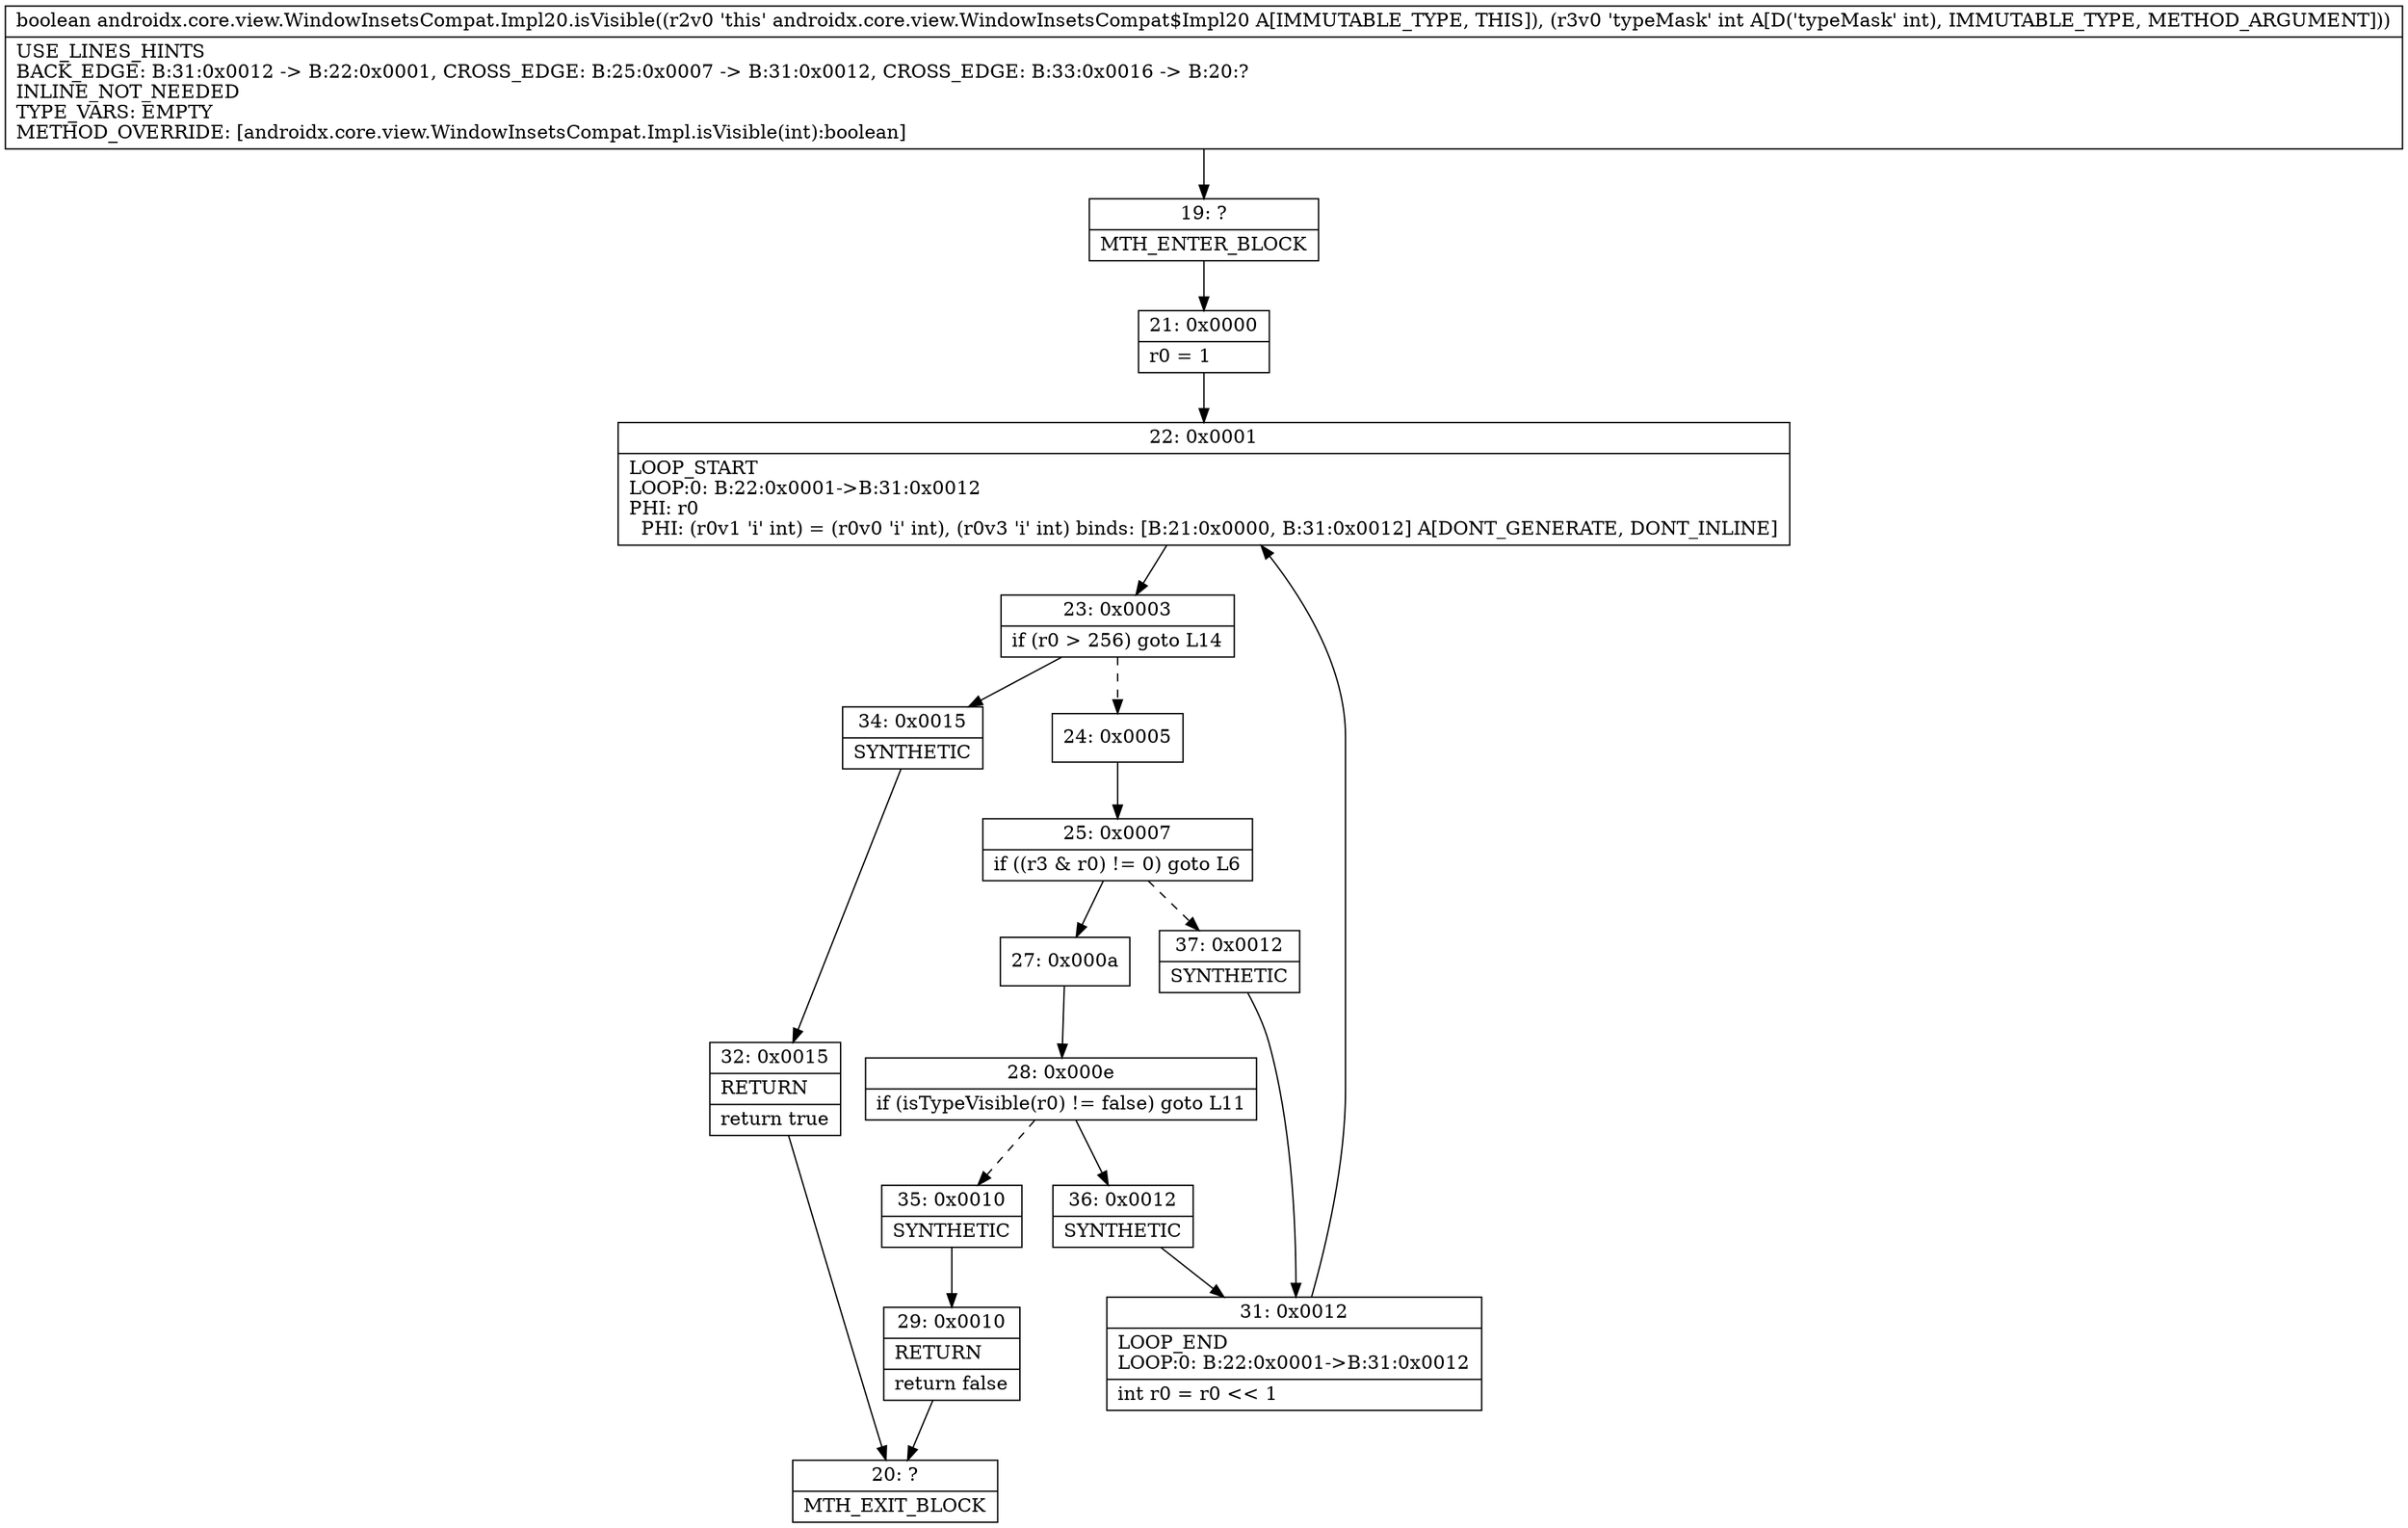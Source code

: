 digraph "CFG forandroidx.core.view.WindowInsetsCompat.Impl20.isVisible(I)Z" {
Node_19 [shape=record,label="{19\:\ ?|MTH_ENTER_BLOCK\l}"];
Node_21 [shape=record,label="{21\:\ 0x0000|r0 = 1\l}"];
Node_22 [shape=record,label="{22\:\ 0x0001|LOOP_START\lLOOP:0: B:22:0x0001\-\>B:31:0x0012\lPHI: r0 \l  PHI: (r0v1 'i' int) = (r0v0 'i' int), (r0v3 'i' int) binds: [B:21:0x0000, B:31:0x0012] A[DONT_GENERATE, DONT_INLINE]\l}"];
Node_23 [shape=record,label="{23\:\ 0x0003|if (r0 \> 256) goto L14\l}"];
Node_24 [shape=record,label="{24\:\ 0x0005}"];
Node_25 [shape=record,label="{25\:\ 0x0007|if ((r3 & r0) != 0) goto L6\l}"];
Node_27 [shape=record,label="{27\:\ 0x000a}"];
Node_28 [shape=record,label="{28\:\ 0x000e|if (isTypeVisible(r0) != false) goto L11\l}"];
Node_35 [shape=record,label="{35\:\ 0x0010|SYNTHETIC\l}"];
Node_29 [shape=record,label="{29\:\ 0x0010|RETURN\l|return false\l}"];
Node_20 [shape=record,label="{20\:\ ?|MTH_EXIT_BLOCK\l}"];
Node_36 [shape=record,label="{36\:\ 0x0012|SYNTHETIC\l}"];
Node_31 [shape=record,label="{31\:\ 0x0012|LOOP_END\lLOOP:0: B:22:0x0001\-\>B:31:0x0012\l|int r0 = r0 \<\< 1\l}"];
Node_37 [shape=record,label="{37\:\ 0x0012|SYNTHETIC\l}"];
Node_34 [shape=record,label="{34\:\ 0x0015|SYNTHETIC\l}"];
Node_32 [shape=record,label="{32\:\ 0x0015|RETURN\l|return true\l}"];
MethodNode[shape=record,label="{boolean androidx.core.view.WindowInsetsCompat.Impl20.isVisible((r2v0 'this' androidx.core.view.WindowInsetsCompat$Impl20 A[IMMUTABLE_TYPE, THIS]), (r3v0 'typeMask' int A[D('typeMask' int), IMMUTABLE_TYPE, METHOD_ARGUMENT]))  | USE_LINES_HINTS\lBACK_EDGE: B:31:0x0012 \-\> B:22:0x0001, CROSS_EDGE: B:25:0x0007 \-\> B:31:0x0012, CROSS_EDGE: B:33:0x0016 \-\> B:20:?\lINLINE_NOT_NEEDED\lTYPE_VARS: EMPTY\lMETHOD_OVERRIDE: [androidx.core.view.WindowInsetsCompat.Impl.isVisible(int):boolean]\l}"];
MethodNode -> Node_19;Node_19 -> Node_21;
Node_21 -> Node_22;
Node_22 -> Node_23;
Node_23 -> Node_24[style=dashed];
Node_23 -> Node_34;
Node_24 -> Node_25;
Node_25 -> Node_27;
Node_25 -> Node_37[style=dashed];
Node_27 -> Node_28;
Node_28 -> Node_35[style=dashed];
Node_28 -> Node_36;
Node_35 -> Node_29;
Node_29 -> Node_20;
Node_36 -> Node_31;
Node_31 -> Node_22;
Node_37 -> Node_31;
Node_34 -> Node_32;
Node_32 -> Node_20;
}

